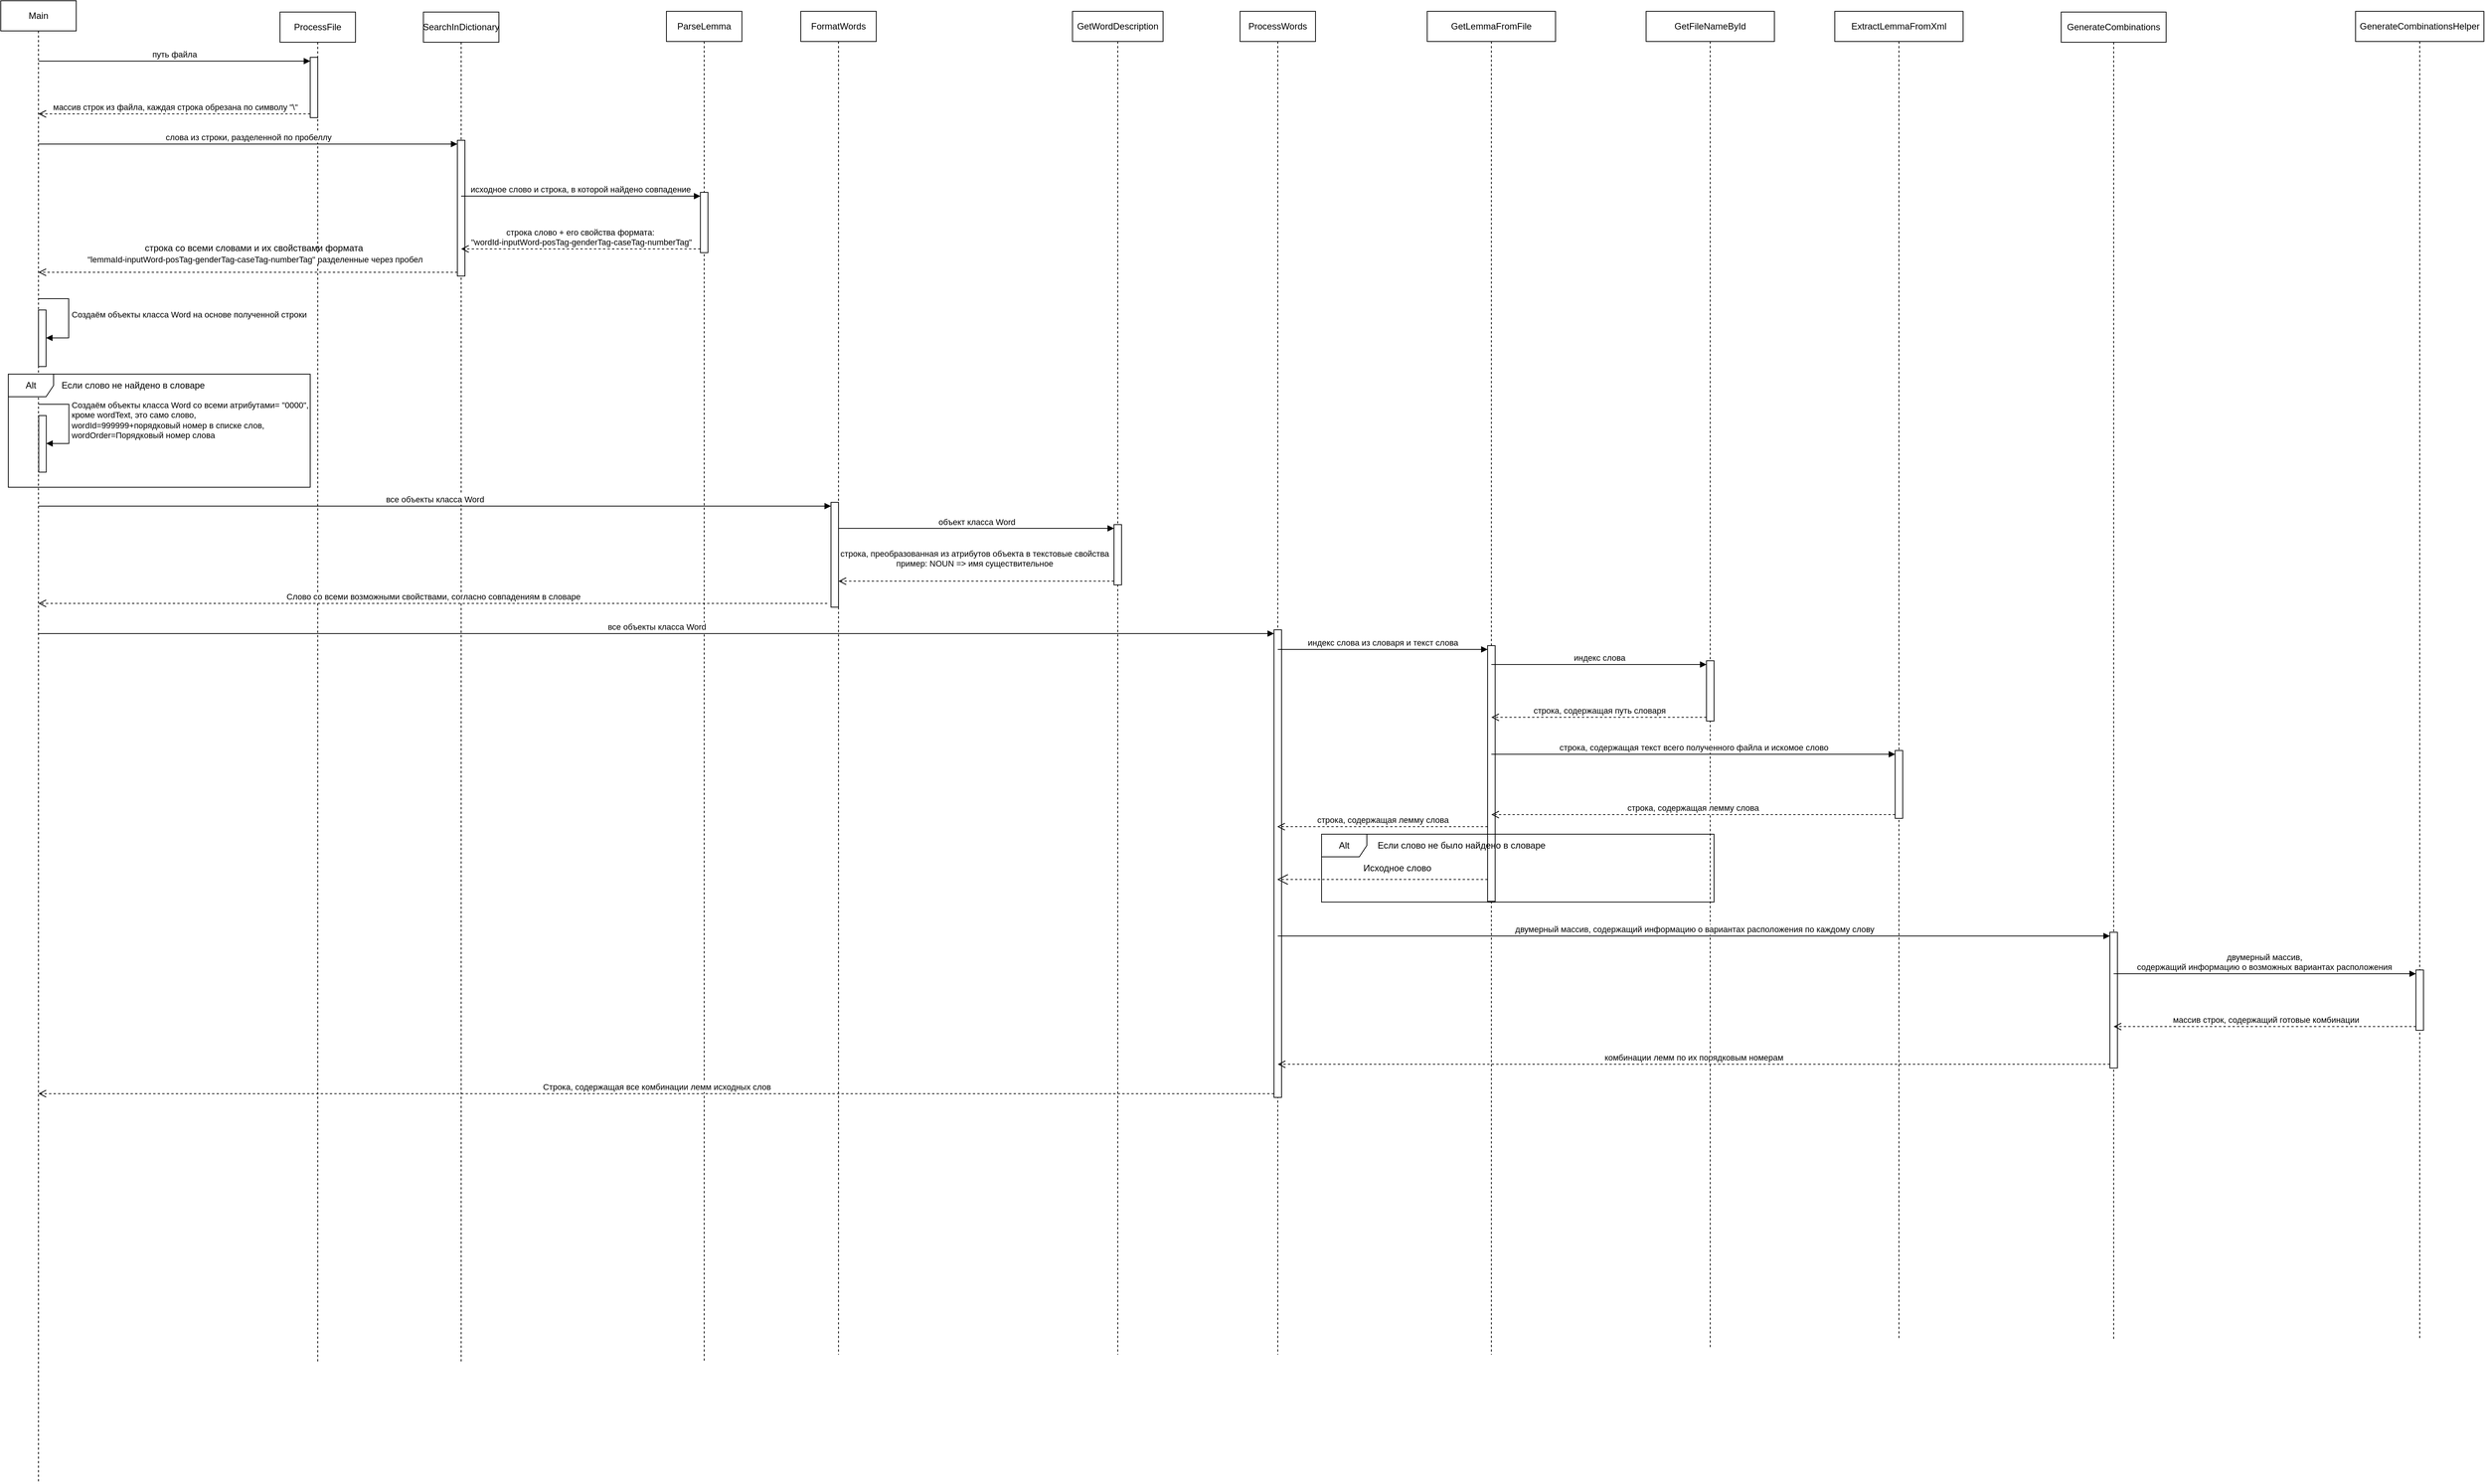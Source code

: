 <mxfile version="27.1.4">
  <diagram name="Страница — 1" id="jLnOedMRefn1-FSvZcaY">
    <mxGraphModel dx="2299" dy="821" grid="1" gridSize="10" guides="1" tooltips="1" connect="1" arrows="1" fold="1" page="1" pageScale="1" pageWidth="827" pageHeight="1169" math="0" shadow="0">
      <root>
        <mxCell id="0" />
        <mxCell id="1" parent="0" />
        <mxCell id="mPj6bC7QtBjY4IhfVBW--17" value="Main" style="shape=umlLifeline;perimeter=lifelinePerimeter;whiteSpace=wrap;html=1;container=1;dropTarget=0;collapsible=0;recursiveResize=0;outlineConnect=0;portConstraint=eastwest;newEdgeStyle={&quot;curved&quot;:0,&quot;rounded&quot;:0};" vertex="1" parent="1">
          <mxGeometry x="-310" y="15" width="100" height="1965" as="geometry" />
        </mxCell>
        <mxCell id="mPj6bC7QtBjY4IhfVBW--47" value="" style="html=1;points=[[0,0,0,0,5],[0,1,0,0,-5],[1,0,0,0,5],[1,1,0,0,-5]];perimeter=orthogonalPerimeter;outlineConnect=0;targetShapes=umlLifeline;portConstraint=eastwest;newEdgeStyle={&quot;curved&quot;:0,&quot;rounded&quot;:0};" vertex="1" parent="mPj6bC7QtBjY4IhfVBW--17">
          <mxGeometry x="50" y="409.96" width="10" height="75" as="geometry" />
        </mxCell>
        <mxCell id="mPj6bC7QtBjY4IhfVBW--48" value="Создаём объекты класса Word на основе полученной строки" style="html=1;align=left;spacingLeft=2;endArrow=block;rounded=0;edgeStyle=orthogonalEdgeStyle;curved=0;rounded=0;" edge="1" target="mPj6bC7QtBjY4IhfVBW--47" parent="mPj6bC7QtBjY4IhfVBW--17">
          <mxGeometry relative="1" as="geometry">
            <mxPoint x="49.7" y="395" as="sourcePoint" />
            <Array as="points">
              <mxPoint x="90" y="395" />
              <mxPoint x="90" y="447" />
            </Array>
          </mxGeometry>
        </mxCell>
        <mxCell id="mPj6bC7QtBjY4IhfVBW--56" value="" style="html=1;points=[[0,0,0,0,5],[0,1,0,0,-5],[1,0,0,0,5],[1,1,0,0,-5]];perimeter=orthogonalPerimeter;outlineConnect=0;targetShapes=umlLifeline;portConstraint=eastwest;newEdgeStyle={&quot;curved&quot;:0,&quot;rounded&quot;:0};" vertex="1" parent="mPj6bC7QtBjY4IhfVBW--17">
          <mxGeometry x="50.3" y="549.96" width="10" height="75" as="geometry" />
        </mxCell>
        <mxCell id="mPj6bC7QtBjY4IhfVBW--57" value="Создаём объекты класса Word со всеми атрибутами= &quot;0000&quot;, &lt;br&gt;кроме wordText, это само слово,&amp;nbsp;&lt;br&gt;wordId=999999+порядковый номер в списке слов,&lt;br&gt;wordOrder=Порядковый номер слова" style="html=1;align=left;spacingLeft=2;endArrow=block;rounded=0;edgeStyle=orthogonalEdgeStyle;curved=0;rounded=0;" edge="1" parent="mPj6bC7QtBjY4IhfVBW--17" target="mPj6bC7QtBjY4IhfVBW--56">
          <mxGeometry relative="1" as="geometry">
            <mxPoint x="50" y="535" as="sourcePoint" />
            <Array as="points">
              <mxPoint x="90.3" y="535" />
              <mxPoint x="90.3" y="587" />
            </Array>
          </mxGeometry>
        </mxCell>
        <mxCell id="mPj6bC7QtBjY4IhfVBW--18" value="ProcessFile" style="shape=umlLifeline;perimeter=lifelinePerimeter;whiteSpace=wrap;html=1;container=1;dropTarget=0;collapsible=0;recursiveResize=0;outlineConnect=0;portConstraint=eastwest;newEdgeStyle={&quot;curved&quot;:0,&quot;rounded&quot;:0};" vertex="1" parent="1">
          <mxGeometry x="60" y="30" width="100" height="1790" as="geometry" />
        </mxCell>
        <mxCell id="mPj6bC7QtBjY4IhfVBW--33" value="" style="html=1;points=[[0,0,0,0,5],[0,1,0,0,-5],[1,0,0,0,5],[1,1,0,0,-5]];perimeter=orthogonalPerimeter;outlineConnect=0;targetShapes=umlLifeline;portConstraint=eastwest;newEdgeStyle={&quot;curved&quot;:0,&quot;rounded&quot;:0};" vertex="1" parent="mPj6bC7QtBjY4IhfVBW--18">
          <mxGeometry x="40" y="60" width="10" height="80" as="geometry" />
        </mxCell>
        <mxCell id="mPj6bC7QtBjY4IhfVBW--19" value="SearchInDictionary" style="shape=umlLifeline;perimeter=lifelinePerimeter;whiteSpace=wrap;html=1;container=1;dropTarget=0;collapsible=0;recursiveResize=0;outlineConnect=0;portConstraint=eastwest;newEdgeStyle={&quot;curved&quot;:0,&quot;rounded&quot;:0};" vertex="1" parent="1">
          <mxGeometry x="250" y="30" width="100" height="1790" as="geometry" />
        </mxCell>
        <mxCell id="mPj6bC7QtBjY4IhfVBW--44" value="" style="html=1;points=[[0,0,0,0,5],[0,1,0,0,-5],[1,0,0,0,5],[1,1,0,0,-5]];perimeter=orthogonalPerimeter;outlineConnect=0;targetShapes=umlLifeline;portConstraint=eastwest;newEdgeStyle={&quot;curved&quot;:0,&quot;rounded&quot;:0};" vertex="1" parent="mPj6bC7QtBjY4IhfVBW--19">
          <mxGeometry x="45" y="170" width="10" height="180" as="geometry" />
        </mxCell>
        <mxCell id="mPj6bC7QtBjY4IhfVBW--20" value="ParseLemma" style="shape=umlLifeline;perimeter=lifelinePerimeter;whiteSpace=wrap;html=1;container=1;dropTarget=0;collapsible=0;recursiveResize=0;outlineConnect=0;portConstraint=eastwest;newEdgeStyle={&quot;curved&quot;:0,&quot;rounded&quot;:0};" vertex="1" parent="1">
          <mxGeometry x="572" y="29" width="100" height="1791" as="geometry" />
        </mxCell>
        <mxCell id="mPj6bC7QtBjY4IhfVBW--40" value="" style="html=1;points=[[0,0,0,0,5],[0,1,0,0,-5],[1,0,0,0,5],[1,1,0,0,-5]];perimeter=orthogonalPerimeter;outlineConnect=0;targetShapes=umlLifeline;portConstraint=eastwest;newEdgeStyle={&quot;curved&quot;:0,&quot;rounded&quot;:0};" vertex="1" parent="mPj6bC7QtBjY4IhfVBW--20">
          <mxGeometry x="45" y="240" width="10" height="80" as="geometry" />
        </mxCell>
        <mxCell id="mPj6bC7QtBjY4IhfVBW--21" value="FormatWords" style="shape=umlLifeline;perimeter=lifelinePerimeter;whiteSpace=wrap;html=1;container=1;dropTarget=0;collapsible=0;recursiveResize=0;outlineConnect=0;portConstraint=eastwest;newEdgeStyle={&quot;curved&quot;:0,&quot;rounded&quot;:0};" vertex="1" parent="1">
          <mxGeometry x="750" y="29" width="100" height="1781" as="geometry" />
        </mxCell>
        <mxCell id="mPj6bC7QtBjY4IhfVBW--61" value="" style="html=1;points=[[0,0,0,0,5],[0,1,0,0,-5],[1,0,0,0,5],[1,1,0,0,-5]];perimeter=orthogonalPerimeter;outlineConnect=0;targetShapes=umlLifeline;portConstraint=eastwest;newEdgeStyle={&quot;curved&quot;:0,&quot;rounded&quot;:0};" vertex="1" parent="mPj6bC7QtBjY4IhfVBW--21">
          <mxGeometry x="40" y="651" width="10" height="139" as="geometry" />
        </mxCell>
        <mxCell id="mPj6bC7QtBjY4IhfVBW--63" value="Слово со всеми возможными свойствами, согласно совпадениям в словаре" style="html=1;verticalAlign=bottom;endArrow=open;dashed=1;endSize=8;curved=0;rounded=0;exitX=0;exitY=1;exitDx=0;exitDy=-5;" edge="1" parent="mPj6bC7QtBjY4IhfVBW--21" target="mPj6bC7QtBjY4IhfVBW--17">
          <mxGeometry relative="1" as="geometry">
            <mxPoint x="-75" y="895" as="targetPoint" />
            <mxPoint x="35" y="785.0" as="sourcePoint" />
          </mxGeometry>
        </mxCell>
        <mxCell id="mPj6bC7QtBjY4IhfVBW--22" value="GetWordDescription" style="shape=umlLifeline;perimeter=lifelinePerimeter;whiteSpace=wrap;html=1;container=1;dropTarget=0;collapsible=0;recursiveResize=0;outlineConnect=0;portConstraint=eastwest;newEdgeStyle={&quot;curved&quot;:0,&quot;rounded&quot;:0};" vertex="1" parent="1">
          <mxGeometry x="1110" y="29" width="120" height="1781" as="geometry" />
        </mxCell>
        <mxCell id="mPj6bC7QtBjY4IhfVBW--64" value="" style="html=1;points=[[0,0,0,0,5],[0,1,0,0,-5],[1,0,0,0,5],[1,1,0,0,-5]];perimeter=orthogonalPerimeter;outlineConnect=0;targetShapes=umlLifeline;portConstraint=eastwest;newEdgeStyle={&quot;curved&quot;:0,&quot;rounded&quot;:0};" vertex="1" parent="mPj6bC7QtBjY4IhfVBW--22">
          <mxGeometry x="55" y="680.5" width="10" height="80" as="geometry" />
        </mxCell>
        <mxCell id="mPj6bC7QtBjY4IhfVBW--23" value="ProcessWords" style="shape=umlLifeline;perimeter=lifelinePerimeter;whiteSpace=wrap;html=1;container=1;dropTarget=0;collapsible=0;recursiveResize=0;outlineConnect=0;portConstraint=eastwest;newEdgeStyle={&quot;curved&quot;:0,&quot;rounded&quot;:0};" vertex="1" parent="1">
          <mxGeometry x="1332" y="29" width="100" height="1781" as="geometry" />
        </mxCell>
        <mxCell id="mPj6bC7QtBjY4IhfVBW--67" value="" style="html=1;points=[[0,0,0,0,5],[0,1,0,0,-5],[1,0,0,0,5],[1,1,0,0,-5]];perimeter=orthogonalPerimeter;outlineConnect=0;targetShapes=umlLifeline;portConstraint=eastwest;newEdgeStyle={&quot;curved&quot;:0,&quot;rounded&quot;:0};" vertex="1" parent="mPj6bC7QtBjY4IhfVBW--23">
          <mxGeometry x="45" y="820" width="10" height="620" as="geometry" />
        </mxCell>
        <mxCell id="mPj6bC7QtBjY4IhfVBW--24" value="GenerateCombinations" style="shape=umlLifeline;perimeter=lifelinePerimeter;whiteSpace=wrap;html=1;container=1;dropTarget=0;collapsible=0;recursiveResize=0;outlineConnect=0;portConstraint=eastwest;newEdgeStyle={&quot;curved&quot;:0,&quot;rounded&quot;:0};" vertex="1" parent="1">
          <mxGeometry x="2420" y="30" width="139" height="1760" as="geometry" />
        </mxCell>
        <mxCell id="mPj6bC7QtBjY4IhfVBW--79" value="" style="html=1;points=[[0,0,0,0,5],[0,1,0,0,-5],[1,0,0,0,5],[1,1,0,0,-5]];perimeter=orthogonalPerimeter;outlineConnect=0;targetShapes=umlLifeline;portConstraint=eastwest;newEdgeStyle={&quot;curved&quot;:0,&quot;rounded&quot;:0};" vertex="1" parent="mPj6bC7QtBjY4IhfVBW--24">
          <mxGeometry x="64.5" y="1220" width="10" height="180" as="geometry" />
        </mxCell>
        <mxCell id="mPj6bC7QtBjY4IhfVBW--25" value="GenerateCombinationsHelper" style="shape=umlLifeline;perimeter=lifelinePerimeter;whiteSpace=wrap;html=1;container=1;dropTarget=0;collapsible=0;recursiveResize=0;outlineConnect=0;portConstraint=eastwest;newEdgeStyle={&quot;curved&quot;:0,&quot;rounded&quot;:0};" vertex="1" parent="1">
          <mxGeometry x="2810" y="29" width="170" height="1761" as="geometry" />
        </mxCell>
        <mxCell id="mPj6bC7QtBjY4IhfVBW--82" value="" style="html=1;points=[[0,0,0,0,5],[0,1,0,0,-5],[1,0,0,0,5],[1,1,0,0,-5]];perimeter=orthogonalPerimeter;outlineConnect=0;targetShapes=umlLifeline;portConstraint=eastwest;newEdgeStyle={&quot;curved&quot;:0,&quot;rounded&quot;:0};" vertex="1" parent="mPj6bC7QtBjY4IhfVBW--25">
          <mxGeometry x="80" y="1271" width="10" height="80" as="geometry" />
        </mxCell>
        <mxCell id="mPj6bC7QtBjY4IhfVBW--26" value="GetLemmaFromFile" style="shape=umlLifeline;perimeter=lifelinePerimeter;whiteSpace=wrap;html=1;container=1;dropTarget=0;collapsible=0;recursiveResize=0;outlineConnect=0;portConstraint=eastwest;newEdgeStyle={&quot;curved&quot;:0,&quot;rounded&quot;:0};" vertex="1" parent="1">
          <mxGeometry x="1580" y="29" width="170" height="1781" as="geometry" />
        </mxCell>
        <mxCell id="mPj6bC7QtBjY4IhfVBW--70" value="" style="html=1;points=[[0,0,0,0,5],[0,1,0,0,-5],[1,0,0,0,5],[1,1,0,0,-5]];perimeter=orthogonalPerimeter;outlineConnect=0;targetShapes=umlLifeline;portConstraint=eastwest;newEdgeStyle={&quot;curved&quot;:0,&quot;rounded&quot;:0};" vertex="1" parent="mPj6bC7QtBjY4IhfVBW--26">
          <mxGeometry x="80" y="841" width="10" height="339" as="geometry" />
        </mxCell>
        <mxCell id="mPj6bC7QtBjY4IhfVBW--27" value="GetFileNameById" style="shape=umlLifeline;perimeter=lifelinePerimeter;whiteSpace=wrap;html=1;container=1;dropTarget=0;collapsible=0;recursiveResize=0;outlineConnect=0;portConstraint=eastwest;newEdgeStyle={&quot;curved&quot;:0,&quot;rounded&quot;:0};" vertex="1" parent="1">
          <mxGeometry x="1870" y="29" width="170" height="1771" as="geometry" />
        </mxCell>
        <mxCell id="mPj6bC7QtBjY4IhfVBW--73" value="" style="html=1;points=[[0,0,0,0,5],[0,1,0,0,-5],[1,0,0,0,5],[1,1,0,0,-5]];perimeter=orthogonalPerimeter;outlineConnect=0;targetShapes=umlLifeline;portConstraint=eastwest;newEdgeStyle={&quot;curved&quot;:0,&quot;rounded&quot;:0};" vertex="1" parent="mPj6bC7QtBjY4IhfVBW--27">
          <mxGeometry x="80" y="861" width="10" height="80" as="geometry" />
        </mxCell>
        <mxCell id="mPj6bC7QtBjY4IhfVBW--30" value="ExtractLemmaFromXml" style="shape=umlLifeline;perimeter=lifelinePerimeter;whiteSpace=wrap;html=1;container=1;dropTarget=0;collapsible=0;recursiveResize=0;outlineConnect=0;portConstraint=eastwest;newEdgeStyle={&quot;curved&quot;:0,&quot;rounded&quot;:0};" vertex="1" parent="1">
          <mxGeometry x="2120" y="29" width="170" height="1761" as="geometry" />
        </mxCell>
        <mxCell id="mPj6bC7QtBjY4IhfVBW--76" value="" style="html=1;points=[[0,0,0,0,5],[0,1,0,0,-5],[1,0,0,0,5],[1,1,0,0,-5]];perimeter=orthogonalPerimeter;outlineConnect=0;targetShapes=umlLifeline;portConstraint=eastwest;newEdgeStyle={&quot;curved&quot;:0,&quot;rounded&quot;:0};" vertex="1" parent="mPj6bC7QtBjY4IhfVBW--30">
          <mxGeometry x="80" y="980" width="10" height="90" as="geometry" />
        </mxCell>
        <mxCell id="mPj6bC7QtBjY4IhfVBW--34" value="путь файла" style="html=1;verticalAlign=bottom;endArrow=block;curved=0;rounded=0;entryX=0;entryY=0;entryDx=0;entryDy=5;" edge="1" target="mPj6bC7QtBjY4IhfVBW--33" parent="1" source="mPj6bC7QtBjY4IhfVBW--17">
          <mxGeometry relative="1" as="geometry">
            <mxPoint x="30" y="95" as="sourcePoint" />
          </mxGeometry>
        </mxCell>
        <mxCell id="mPj6bC7QtBjY4IhfVBW--35" value="массив строк из файла, каждая строка обрезана по символу &quot;\&quot;" style="html=1;verticalAlign=bottom;endArrow=open;dashed=1;endSize=8;curved=0;rounded=0;exitX=0;exitY=1;exitDx=0;exitDy=-5;" edge="1" source="mPj6bC7QtBjY4IhfVBW--33" parent="1" target="mPj6bC7QtBjY4IhfVBW--17">
          <mxGeometry x="-0.003" relative="1" as="geometry">
            <mxPoint x="30" y="165" as="targetPoint" />
            <mxPoint as="offset" />
          </mxGeometry>
        </mxCell>
        <mxCell id="mPj6bC7QtBjY4IhfVBW--41" value="исходное слово и строка, в которой найдено совпадение" style="html=1;verticalAlign=bottom;endArrow=block;curved=0;rounded=0;entryX=0;entryY=0;entryDx=0;entryDy=5;" edge="1" target="mPj6bC7QtBjY4IhfVBW--40" parent="1" source="mPj6bC7QtBjY4IhfVBW--19">
          <mxGeometry x="-0.004" relative="1" as="geometry">
            <mxPoint x="415" y="285" as="sourcePoint" />
            <mxPoint as="offset" />
          </mxGeometry>
        </mxCell>
        <mxCell id="mPj6bC7QtBjY4IhfVBW--42" value="строка слово + его свойства формата:&amp;nbsp;&lt;br&gt;&quot;wordId-inputWord-posTag-genderTag-caseTag-numberTag&quot;" style="html=1;verticalAlign=bottom;endArrow=open;dashed=1;endSize=8;curved=0;rounded=0;exitX=0;exitY=1;exitDx=0;exitDy=-5;" edge="1" source="mPj6bC7QtBjY4IhfVBW--40" parent="1" target="mPj6bC7QtBjY4IhfVBW--19">
          <mxGeometry x="0.0" relative="1" as="geometry">
            <mxPoint x="410" y="345" as="targetPoint" />
            <mxPoint as="offset" />
          </mxGeometry>
        </mxCell>
        <mxCell id="mPj6bC7QtBjY4IhfVBW--45" value="слова из строки, разделенной по пробеллу" style="html=1;verticalAlign=bottom;endArrow=block;curved=0;rounded=0;entryX=0;entryY=0;entryDx=0;entryDy=5;" edge="1" target="mPj6bC7QtBjY4IhfVBW--44" parent="1" source="mPj6bC7QtBjY4IhfVBW--17">
          <mxGeometry relative="1" as="geometry">
            <mxPoint x="225" y="205" as="sourcePoint" />
          </mxGeometry>
        </mxCell>
        <mxCell id="mPj6bC7QtBjY4IhfVBW--46" value="" style="html=1;verticalAlign=bottom;endArrow=open;dashed=1;endSize=8;curved=0;rounded=0;exitX=0;exitY=1;exitDx=0;exitDy=-5;" edge="1" source="mPj6bC7QtBjY4IhfVBW--44" parent="1" target="mPj6bC7QtBjY4IhfVBW--17">
          <mxGeometry x="-0.0" relative="1" as="geometry">
            <mxPoint x="225" y="275" as="targetPoint" />
            <mxPoint as="offset" />
          </mxGeometry>
        </mxCell>
        <mxCell id="mPj6bC7QtBjY4IhfVBW--52" value="строка со всеми словами и их свойствами формата&lt;br&gt;&amp;nbsp;&lt;span style=&quot;font-size: 11px; background-color: rgb(255, 255, 255);&quot;&gt;&quot;lemmaId-inputWord-posTag-genderTag-caseTag-numberTag&quot; разделенные через пробел&lt;/span&gt;" style="text;html=1;align=center;verticalAlign=middle;resizable=0;points=[];autosize=1;strokeColor=none;fillColor=none;" vertex="1" parent="1">
          <mxGeometry x="-210" y="330" width="470" height="40" as="geometry" />
        </mxCell>
        <mxCell id="mPj6bC7QtBjY4IhfVBW--54" value="Alt" style="shape=umlFrame;whiteSpace=wrap;html=1;pointerEvents=0;" vertex="1" parent="1">
          <mxGeometry x="-300" y="510" width="400" height="150" as="geometry" />
        </mxCell>
        <mxCell id="mPj6bC7QtBjY4IhfVBW--55" value="Если слово не найдено в словаре" style="text;html=1;align=center;verticalAlign=middle;resizable=0;points=[];autosize=1;strokeColor=none;fillColor=none;" vertex="1" parent="1">
          <mxGeometry x="-240" y="510" width="210" height="30" as="geometry" />
        </mxCell>
        <mxCell id="mPj6bC7QtBjY4IhfVBW--62" value="все объекты класса Word" style="html=1;verticalAlign=bottom;endArrow=block;curved=0;rounded=0;entryX=0;entryY=0;entryDx=0;entryDy=5;" edge="1" target="mPj6bC7QtBjY4IhfVBW--61" parent="1" source="mPj6bC7QtBjY4IhfVBW--17">
          <mxGeometry relative="1" as="geometry">
            <mxPoint x="720" y="685" as="sourcePoint" />
          </mxGeometry>
        </mxCell>
        <mxCell id="mPj6bC7QtBjY4IhfVBW--65" value="объект класса Word" style="html=1;verticalAlign=bottom;endArrow=block;curved=0;rounded=0;entryX=0;entryY=0;entryDx=0;entryDy=5;" edge="1" target="mPj6bC7QtBjY4IhfVBW--64" parent="1" source="mPj6bC7QtBjY4IhfVBW--61">
          <mxGeometry relative="1" as="geometry">
            <mxPoint x="900" y="725" as="sourcePoint" />
          </mxGeometry>
        </mxCell>
        <mxCell id="mPj6bC7QtBjY4IhfVBW--66" value="строка, преобразованная из атрибутов объекта в текстовые свойства&lt;br&gt;пример: NOUN =&amp;gt; имя существительное" style="html=1;verticalAlign=bottom;endArrow=open;dashed=1;endSize=8;curved=0;rounded=0;exitX=0;exitY=1;exitDx=0;exitDy=-5;" edge="1" source="mPj6bC7QtBjY4IhfVBW--64" parent="1" target="mPj6bC7QtBjY4IhfVBW--21">
          <mxGeometry x="0.014" y="-15" relative="1" as="geometry">
            <mxPoint x="900" y="795" as="targetPoint" />
            <mxPoint as="offset" />
          </mxGeometry>
        </mxCell>
        <mxCell id="mPj6bC7QtBjY4IhfVBW--68" value="все объекты класса Word" style="html=1;verticalAlign=bottom;endArrow=block;curved=0;rounded=0;entryX=0;entryY=0;entryDx=0;entryDy=5;" edge="1" target="mPj6bC7QtBjY4IhfVBW--67" parent="1" source="mPj6bC7QtBjY4IhfVBW--17">
          <mxGeometry relative="1" as="geometry">
            <mxPoint x="1300" y="835" as="sourcePoint" />
          </mxGeometry>
        </mxCell>
        <mxCell id="mPj6bC7QtBjY4IhfVBW--69" value="Строка, содержащая все комбинации лемм исходных слов" style="html=1;verticalAlign=bottom;endArrow=open;dashed=1;endSize=8;curved=0;rounded=0;exitX=0;exitY=1;exitDx=0;exitDy=-5;" edge="1" source="mPj6bC7QtBjY4IhfVBW--67" parent="1" target="mPj6bC7QtBjY4IhfVBW--17">
          <mxGeometry relative="1" as="geometry">
            <mxPoint x="1300" y="905" as="targetPoint" />
          </mxGeometry>
        </mxCell>
        <mxCell id="mPj6bC7QtBjY4IhfVBW--71" value="индекс слова из словаря и текст слова" style="html=1;verticalAlign=bottom;endArrow=block;curved=0;rounded=0;entryX=0;entryY=0;entryDx=0;entryDy=5;" edge="1" target="mPj6bC7QtBjY4IhfVBW--70" parent="1" source="mPj6bC7QtBjY4IhfVBW--23">
          <mxGeometry relative="1" as="geometry">
            <mxPoint x="2052" y="875" as="sourcePoint" />
          </mxGeometry>
        </mxCell>
        <mxCell id="mPj6bC7QtBjY4IhfVBW--72" value="строка, содержащая лемму слова" style="html=1;verticalAlign=bottom;endArrow=open;dashed=1;endSize=8;curved=0;rounded=0;exitX=0;exitY=1;exitDx=0;exitDy=-5;" edge="1" parent="1">
          <mxGeometry relative="1" as="geometry">
            <mxPoint x="1381.324" y="1110.0" as="targetPoint" />
            <mxPoint x="1660" y="1110.0" as="sourcePoint" />
          </mxGeometry>
        </mxCell>
        <mxCell id="mPj6bC7QtBjY4IhfVBW--74" value="индекс слова" style="html=1;verticalAlign=bottom;endArrow=block;curved=0;rounded=0;entryX=0;entryY=0;entryDx=0;entryDy=5;" edge="1" target="mPj6bC7QtBjY4IhfVBW--73" parent="1" source="mPj6bC7QtBjY4IhfVBW--26">
          <mxGeometry relative="1" as="geometry">
            <mxPoint x="2282" y="895" as="sourcePoint" />
          </mxGeometry>
        </mxCell>
        <mxCell id="mPj6bC7QtBjY4IhfVBW--75" value="строка, содержащая путь словаря" style="html=1;verticalAlign=bottom;endArrow=open;dashed=1;endSize=8;curved=0;rounded=0;exitX=0;exitY=1;exitDx=0;exitDy=-5;" edge="1" source="mPj6bC7QtBjY4IhfVBW--73" parent="1" target="mPj6bC7QtBjY4IhfVBW--26">
          <mxGeometry relative="1" as="geometry">
            <mxPoint x="2282" y="965" as="targetPoint" />
          </mxGeometry>
        </mxCell>
        <mxCell id="mPj6bC7QtBjY4IhfVBW--77" value="строка, содержащая текст всего полученного файла и искомое слово" style="html=1;verticalAlign=bottom;endArrow=block;curved=0;rounded=0;entryX=0;entryY=0;entryDx=0;entryDy=5;" edge="1" target="mPj6bC7QtBjY4IhfVBW--76" parent="1" source="mPj6bC7QtBjY4IhfVBW--26">
          <mxGeometry relative="1" as="geometry">
            <mxPoint x="2532" y="995" as="sourcePoint" />
          </mxGeometry>
        </mxCell>
        <mxCell id="mPj6bC7QtBjY4IhfVBW--78" value="строка, содержащая лемму слова" style="html=1;verticalAlign=bottom;endArrow=open;dashed=1;endSize=8;curved=0;rounded=0;exitX=0;exitY=1;exitDx=0;exitDy=-5;" edge="1" source="mPj6bC7QtBjY4IhfVBW--76" parent="1" target="mPj6bC7QtBjY4IhfVBW--26">
          <mxGeometry x="0.001" relative="1" as="geometry">
            <mxPoint x="2532" y="1065" as="targetPoint" />
            <mxPoint as="offset" />
          </mxGeometry>
        </mxCell>
        <mxCell id="mPj6bC7QtBjY4IhfVBW--80" value="двумерный массив, содержащий информацию о вариантах расположения по каждому слову" style="html=1;verticalAlign=bottom;endArrow=block;curved=0;rounded=0;entryX=0;entryY=0;entryDx=0;entryDy=5;" edge="1" target="mPj6bC7QtBjY4IhfVBW--79" parent="1" source="mPj6bC7QtBjY4IhfVBW--23">
          <mxGeometry x="-0.0" relative="1" as="geometry">
            <mxPoint x="2415" y="1135" as="sourcePoint" />
            <mxPoint as="offset" />
          </mxGeometry>
        </mxCell>
        <mxCell id="mPj6bC7QtBjY4IhfVBW--81" value="комбинации лемм по их порядковым номерам" style="html=1;verticalAlign=bottom;endArrow=open;dashed=1;endSize=8;curved=0;rounded=0;exitX=0;exitY=1;exitDx=0;exitDy=-5;" edge="1" source="mPj6bC7QtBjY4IhfVBW--79" parent="1" target="mPj6bC7QtBjY4IhfVBW--23">
          <mxGeometry relative="1" as="geometry">
            <mxPoint x="2415" y="1205" as="targetPoint" />
          </mxGeometry>
        </mxCell>
        <mxCell id="mPj6bC7QtBjY4IhfVBW--83" value="двумерный массив, &lt;br&gt;содержащий информацию о возможных вариантах расположения" style="html=1;verticalAlign=bottom;endArrow=block;curved=0;rounded=0;entryX=0;entryY=0;entryDx=0;entryDy=5;" edge="1" target="mPj6bC7QtBjY4IhfVBW--82" parent="1" source="mPj6bC7QtBjY4IhfVBW--24">
          <mxGeometry x="-0.003" relative="1" as="geometry">
            <mxPoint x="2669" y="1205" as="sourcePoint" />
            <mxPoint as="offset" />
          </mxGeometry>
        </mxCell>
        <mxCell id="mPj6bC7QtBjY4IhfVBW--84" value="массив строк, содержащий готовые комбинации" style="html=1;verticalAlign=bottom;endArrow=open;dashed=1;endSize=8;curved=0;rounded=0;exitX=0;exitY=1;exitDx=0;exitDy=-5;" edge="1" source="mPj6bC7QtBjY4IhfVBW--82" parent="1" target="mPj6bC7QtBjY4IhfVBW--24">
          <mxGeometry x="-0.003" relative="1" as="geometry">
            <mxPoint x="2669" y="1275" as="targetPoint" />
            <mxPoint as="offset" />
          </mxGeometry>
        </mxCell>
        <mxCell id="mPj6bC7QtBjY4IhfVBW--86" value="Alt" style="shape=umlFrame;whiteSpace=wrap;html=1;pointerEvents=0;" vertex="1" parent="1">
          <mxGeometry x="1440" y="1120" width="520" height="90" as="geometry" />
        </mxCell>
        <mxCell id="mPj6bC7QtBjY4IhfVBW--87" value="Если слово не было найдено в словаре" style="text;html=1;align=center;verticalAlign=middle;resizable=0;points=[];autosize=1;strokeColor=none;fillColor=none;" vertex="1" parent="1">
          <mxGeometry x="1500" y="1120" width="250" height="30" as="geometry" />
        </mxCell>
        <mxCell id="mPj6bC7QtBjY4IhfVBW--88" value="" style="endArrow=open;endSize=12;dashed=1;html=1;rounded=0;" edge="1" parent="1">
          <mxGeometry width="160" relative="1" as="geometry">
            <mxPoint x="1660" y="1180" as="sourcePoint" />
            <mxPoint x="1381.324" y="1180" as="targetPoint" />
          </mxGeometry>
        </mxCell>
        <mxCell id="mPj6bC7QtBjY4IhfVBW--89" value="Исходное слово" style="text;html=1;align=center;verticalAlign=middle;resizable=0;points=[];autosize=1;strokeColor=none;fillColor=none;" vertex="1" parent="1">
          <mxGeometry x="1485" y="1150" width="110" height="30" as="geometry" />
        </mxCell>
      </root>
    </mxGraphModel>
  </diagram>
</mxfile>
